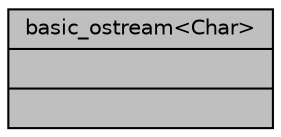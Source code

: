 digraph "basic_ostream&lt;Char&gt;"
{
 // INTERACTIVE_SVG=YES
  bgcolor="transparent";
  edge [fontname="Helvetica",fontsize="10",labelfontname="Helvetica",labelfontsize="10"];
  node [fontname="Helvetica",fontsize="10",shape=record];
  Node1 [label="{basic_ostream\<Char\>\n||}",height=0.2,width=0.4,color="black", fillcolor="grey75", style="filled", fontcolor="black"];
}
